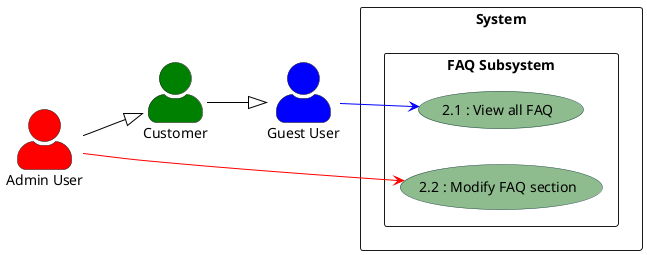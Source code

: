 @startuml

left to right direction
skinparam actorStyle awesome
skinparam usecase {
    BackgroundColor DarkSeaGreen
    BorderColor DarkSlateGray
    ArrowColor Black
    ActorBorderColor black
    ActorFontName Courier
    ActorBackgroundColor<< Human >> Gold
}

actor  "Guest User" as anonymous #Blue
actor  "Customer" as User #Green
actor  "Admin User" as Admin #Red

rectangle "System" {
  rectangle "FAQ Subsystem" as FAQ {
    usecase "2.1 : View all FAQ" as UC1
    usecase "2.2 : Modify FAQ section" as UC2
  }
}
anonymous -[#Blue]->  UC1
User --|> anonymous
Admin --|> User
Admin -[#Red]-> UC2


@enduml
